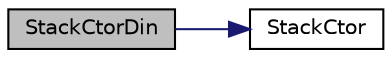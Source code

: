 digraph "StackCtorDin"
{
  edge [fontname="Helvetica",fontsize="10",labelfontname="Helvetica",labelfontsize="10"];
  node [fontname="Helvetica",fontsize="10",shape=record];
  rankdir="LR";
  Node13 [label="StackCtorDin",height=0.2,width=0.4,color="black", fillcolor="grey75", style="filled", fontcolor="black"];
  Node13 -> Node14 [color="midnightblue",fontsize="10",style="solid",fontname="Helvetica"];
  Node14 [label="StackCtor",height=0.2,width=0.4,color="black", fillcolor="white", style="filled",URL="$_stack_8cpp.html#a9248cbfe64c1998fecdf7af6dbcda025"];
}
